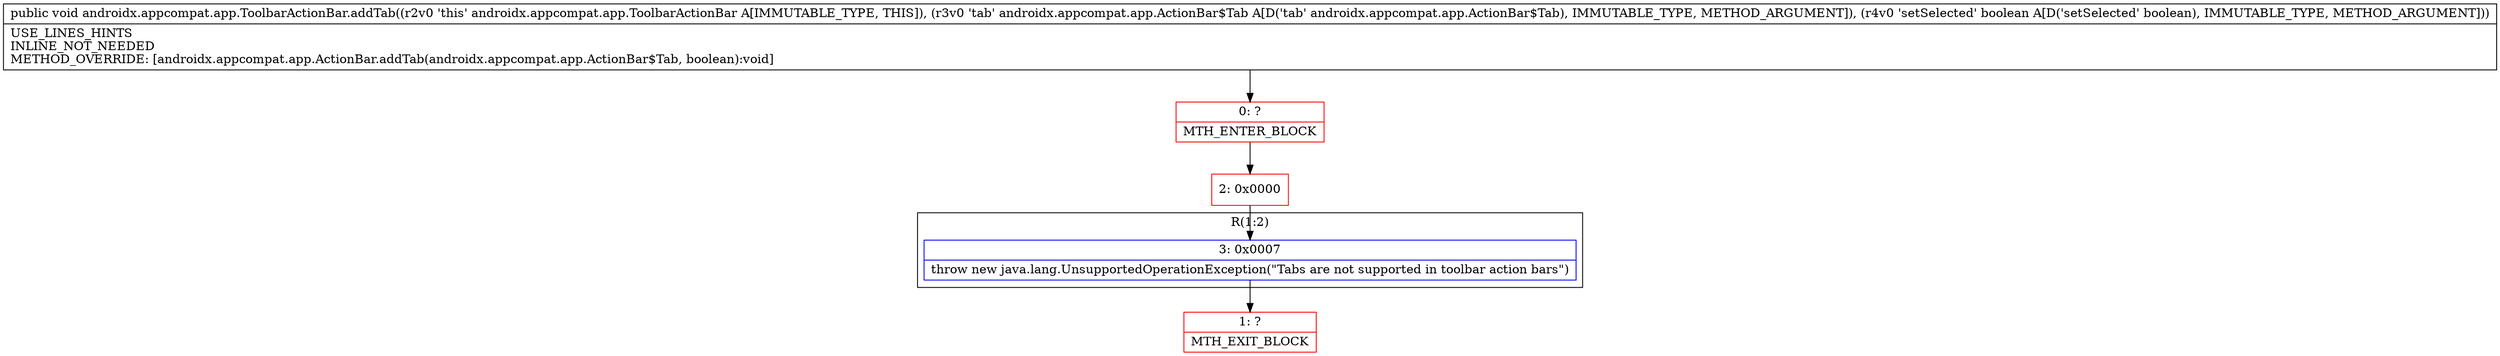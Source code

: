 digraph "CFG forandroidx.appcompat.app.ToolbarActionBar.addTab(Landroidx\/appcompat\/app\/ActionBar$Tab;Z)V" {
subgraph cluster_Region_300150026 {
label = "R(1:2)";
node [shape=record,color=blue];
Node_3 [shape=record,label="{3\:\ 0x0007|throw new java.lang.UnsupportedOperationException(\"Tabs are not supported in toolbar action bars\")\l}"];
}
Node_0 [shape=record,color=red,label="{0\:\ ?|MTH_ENTER_BLOCK\l}"];
Node_2 [shape=record,color=red,label="{2\:\ 0x0000}"];
Node_1 [shape=record,color=red,label="{1\:\ ?|MTH_EXIT_BLOCK\l}"];
MethodNode[shape=record,label="{public void androidx.appcompat.app.ToolbarActionBar.addTab((r2v0 'this' androidx.appcompat.app.ToolbarActionBar A[IMMUTABLE_TYPE, THIS]), (r3v0 'tab' androidx.appcompat.app.ActionBar$Tab A[D('tab' androidx.appcompat.app.ActionBar$Tab), IMMUTABLE_TYPE, METHOD_ARGUMENT]), (r4v0 'setSelected' boolean A[D('setSelected' boolean), IMMUTABLE_TYPE, METHOD_ARGUMENT]))  | USE_LINES_HINTS\lINLINE_NOT_NEEDED\lMETHOD_OVERRIDE: [androidx.appcompat.app.ActionBar.addTab(androidx.appcompat.app.ActionBar$Tab, boolean):void]\l}"];
MethodNode -> Node_0;Node_3 -> Node_1;
Node_0 -> Node_2;
Node_2 -> Node_3;
}


